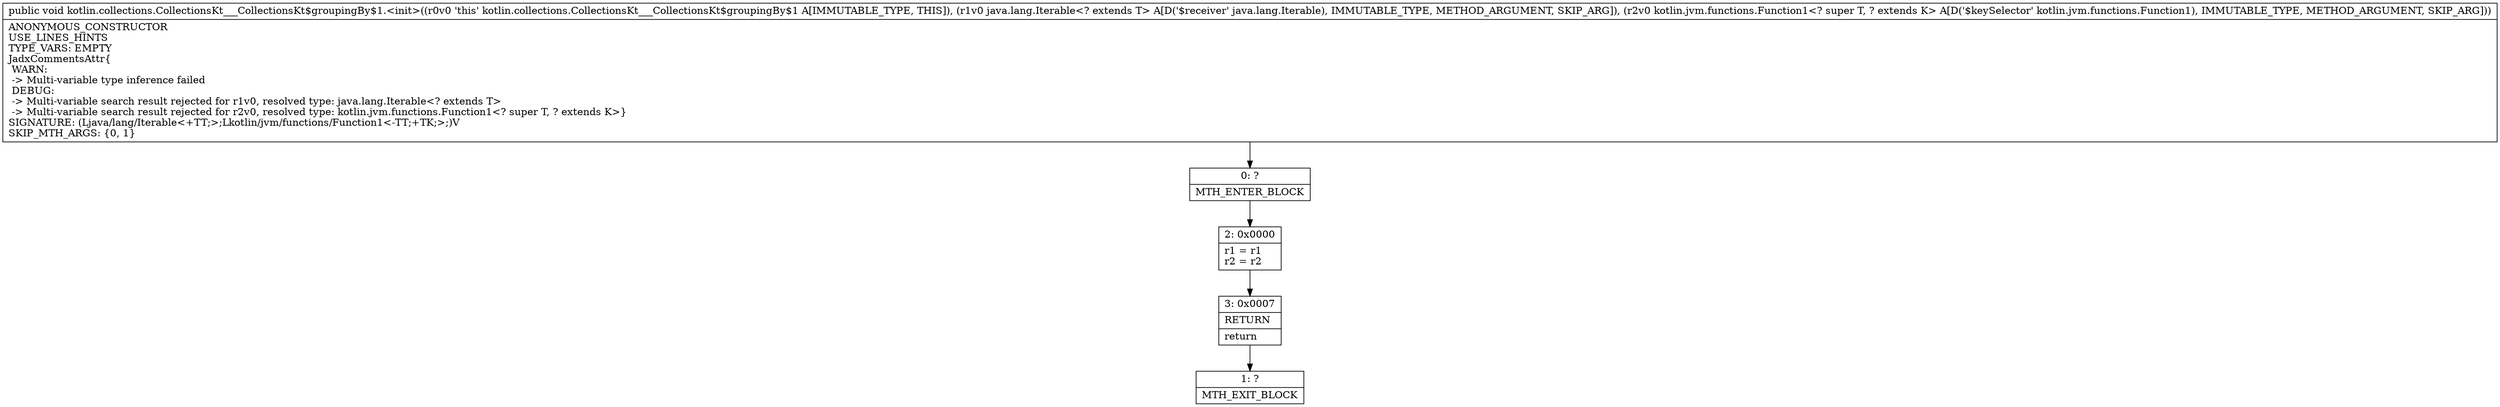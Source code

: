 digraph "CFG forkotlin.collections.CollectionsKt___CollectionsKt$groupingBy$1.\<init\>(Ljava\/lang\/Iterable;Lkotlin\/jvm\/functions\/Function1;)V" {
Node_0 [shape=record,label="{0\:\ ?|MTH_ENTER_BLOCK\l}"];
Node_2 [shape=record,label="{2\:\ 0x0000|r1 = r1\lr2 = r2\l}"];
Node_3 [shape=record,label="{3\:\ 0x0007|RETURN\l|return\l}"];
Node_1 [shape=record,label="{1\:\ ?|MTH_EXIT_BLOCK\l}"];
MethodNode[shape=record,label="{public void kotlin.collections.CollectionsKt___CollectionsKt$groupingBy$1.\<init\>((r0v0 'this' kotlin.collections.CollectionsKt___CollectionsKt$groupingBy$1 A[IMMUTABLE_TYPE, THIS]), (r1v0 java.lang.Iterable\<? extends T\> A[D('$receiver' java.lang.Iterable), IMMUTABLE_TYPE, METHOD_ARGUMENT, SKIP_ARG]), (r2v0 kotlin.jvm.functions.Function1\<? super T, ? extends K\> A[D('$keySelector' kotlin.jvm.functions.Function1), IMMUTABLE_TYPE, METHOD_ARGUMENT, SKIP_ARG]))  | ANONYMOUS_CONSTRUCTOR\lUSE_LINES_HINTS\lTYPE_VARS: EMPTY\lJadxCommentsAttr\{\l WARN: \l \-\> Multi\-variable type inference failed\l DEBUG: \l \-\> Multi\-variable search result rejected for r1v0, resolved type: java.lang.Iterable\<? extends T\>\l \-\> Multi\-variable search result rejected for r2v0, resolved type: kotlin.jvm.functions.Function1\<? super T, ? extends K\>\}\lSIGNATURE: (Ljava\/lang\/Iterable\<+TT;\>;Lkotlin\/jvm\/functions\/Function1\<\-TT;+TK;\>;)V\lSKIP_MTH_ARGS: \{0, 1\}\l}"];
MethodNode -> Node_0;Node_0 -> Node_2;
Node_2 -> Node_3;
Node_3 -> Node_1;
}

